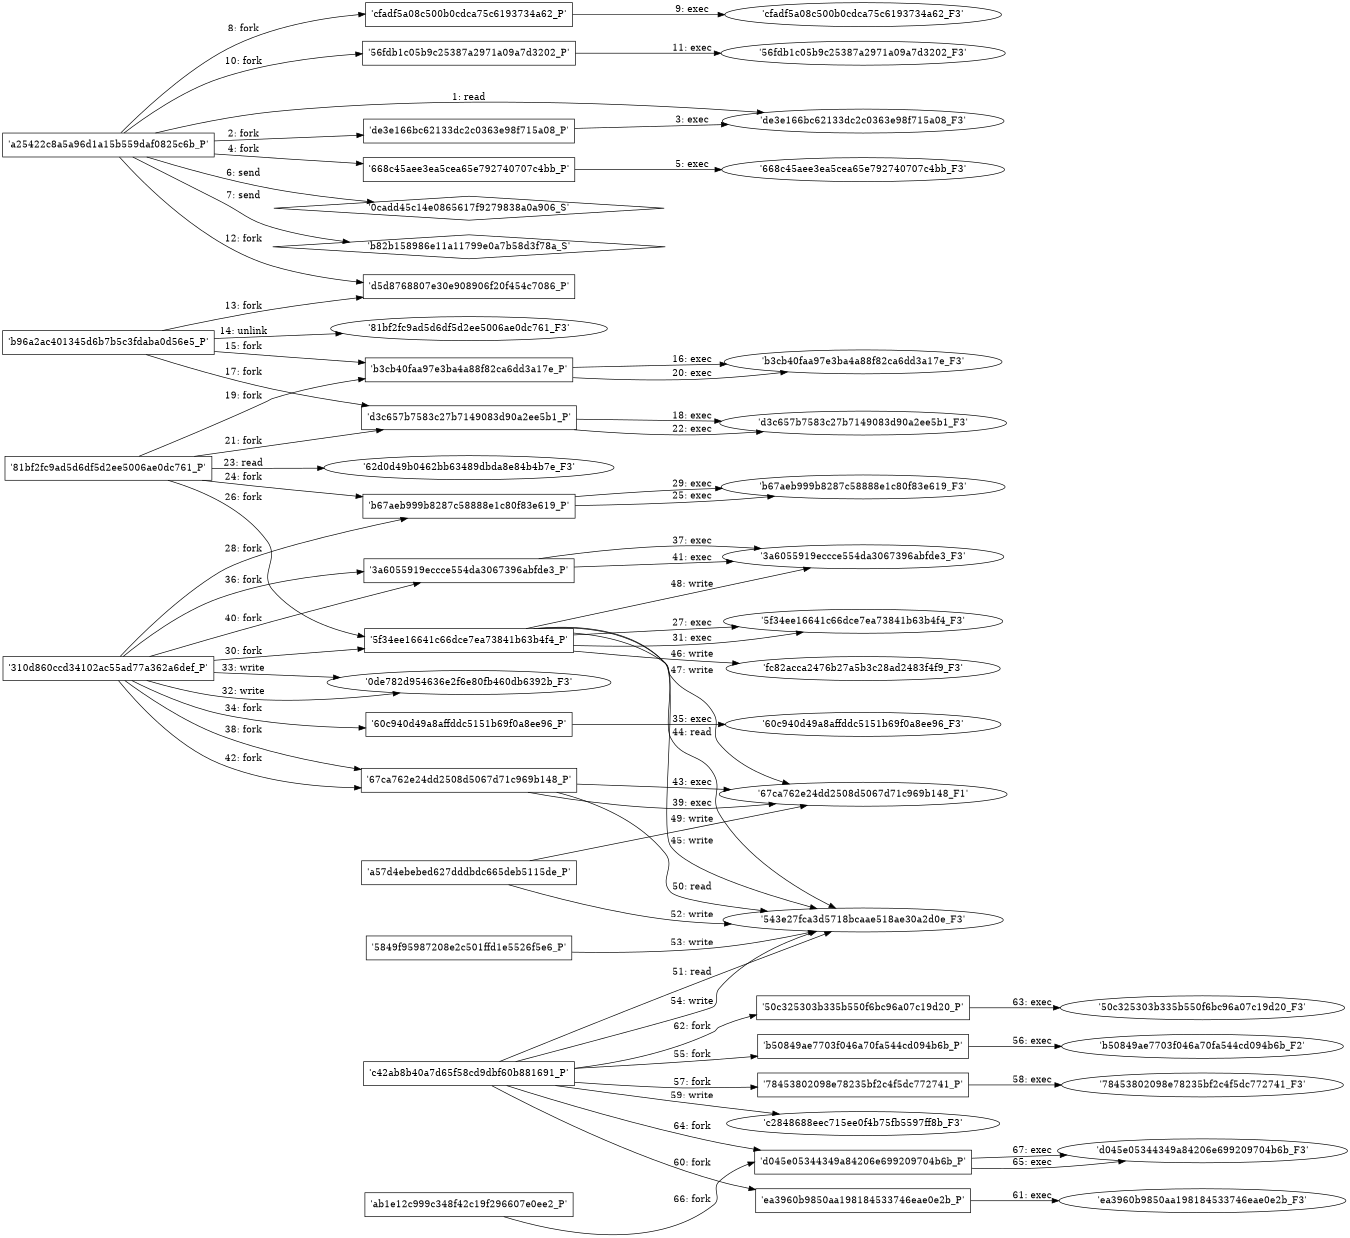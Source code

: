 digraph "D:\Learning\Paper\apt\基于CTI的攻击预警\Dataset\攻击图\ASGfromALLCTI\Threat Roundup for October 30 to November 6.dot" {
rankdir="LR"
size="9"
fixedsize="false"
splines="true"
nodesep=0.3
ranksep=0
fontsize=10
overlap="scalexy"
engine= "neato"
	"'de3e166bc62133dc2c0363e98f715a08_F3'" [node_type=file shape=ellipse]
	"'a25422c8a5a96d1a15b559daf0825c6b_P'" [node_type=Process shape=box]
	"'a25422c8a5a96d1a15b559daf0825c6b_P'" -> "'de3e166bc62133dc2c0363e98f715a08_F3'" [label="1: read"]
	"'a25422c8a5a96d1a15b559daf0825c6b_P'" [node_type=Process shape=box]
	"'de3e166bc62133dc2c0363e98f715a08_P'" [node_type=Process shape=box]
	"'a25422c8a5a96d1a15b559daf0825c6b_P'" -> "'de3e166bc62133dc2c0363e98f715a08_P'" [label="2: fork"]
	"'de3e166bc62133dc2c0363e98f715a08_P'" [node_type=Process shape=box]
	"'de3e166bc62133dc2c0363e98f715a08_F3'" [node_type=File shape=ellipse]
	"'de3e166bc62133dc2c0363e98f715a08_P'" -> "'de3e166bc62133dc2c0363e98f715a08_F3'" [label="3: exec"]
	"'a25422c8a5a96d1a15b559daf0825c6b_P'" [node_type=Process shape=box]
	"'668c45aee3ea5cea65e792740707c4bb_P'" [node_type=Process shape=box]
	"'a25422c8a5a96d1a15b559daf0825c6b_P'" -> "'668c45aee3ea5cea65e792740707c4bb_P'" [label="4: fork"]
	"'668c45aee3ea5cea65e792740707c4bb_P'" [node_type=Process shape=box]
	"'668c45aee3ea5cea65e792740707c4bb_F3'" [node_type=File shape=ellipse]
	"'668c45aee3ea5cea65e792740707c4bb_P'" -> "'668c45aee3ea5cea65e792740707c4bb_F3'" [label="5: exec"]
	"'0cadd45c14e0865617f9279838a0a906_S'" [node_type=Socket shape=diamond]
	"'a25422c8a5a96d1a15b559daf0825c6b_P'" [node_type=Process shape=box]
	"'a25422c8a5a96d1a15b559daf0825c6b_P'" -> "'0cadd45c14e0865617f9279838a0a906_S'" [label="6: send"]
	"'b82b158986e11a11799e0a7b58d3f78a_S'" [node_type=Socket shape=diamond]
	"'a25422c8a5a96d1a15b559daf0825c6b_P'" [node_type=Process shape=box]
	"'a25422c8a5a96d1a15b559daf0825c6b_P'" -> "'b82b158986e11a11799e0a7b58d3f78a_S'" [label="7: send"]
	"'a25422c8a5a96d1a15b559daf0825c6b_P'" [node_type=Process shape=box]
	"'cfadf5a08c500b0cdca75c6193734a62_P'" [node_type=Process shape=box]
	"'a25422c8a5a96d1a15b559daf0825c6b_P'" -> "'cfadf5a08c500b0cdca75c6193734a62_P'" [label="8: fork"]
	"'cfadf5a08c500b0cdca75c6193734a62_P'" [node_type=Process shape=box]
	"'cfadf5a08c500b0cdca75c6193734a62_F3'" [node_type=File shape=ellipse]
	"'cfadf5a08c500b0cdca75c6193734a62_P'" -> "'cfadf5a08c500b0cdca75c6193734a62_F3'" [label="9: exec"]
	"'a25422c8a5a96d1a15b559daf0825c6b_P'" [node_type=Process shape=box]
	"'56fdb1c05b9c25387a2971a09a7d3202_P'" [node_type=Process shape=box]
	"'a25422c8a5a96d1a15b559daf0825c6b_P'" -> "'56fdb1c05b9c25387a2971a09a7d3202_P'" [label="10: fork"]
	"'56fdb1c05b9c25387a2971a09a7d3202_P'" [node_type=Process shape=box]
	"'56fdb1c05b9c25387a2971a09a7d3202_F3'" [node_type=File shape=ellipse]
	"'56fdb1c05b9c25387a2971a09a7d3202_P'" -> "'56fdb1c05b9c25387a2971a09a7d3202_F3'" [label="11: exec"]
	"'a25422c8a5a96d1a15b559daf0825c6b_P'" [node_type=Process shape=box]
	"'d5d8768807e30e908906f20f454c7086_P'" [node_type=Process shape=box]
	"'a25422c8a5a96d1a15b559daf0825c6b_P'" -> "'d5d8768807e30e908906f20f454c7086_P'" [label="12: fork"]
	"'b96a2ac401345d6b7b5c3fdaba0d56e5_P'" [node_type=Process shape=box]
	"'d5d8768807e30e908906f20f454c7086_P'" [node_type=Process shape=box]
	"'b96a2ac401345d6b7b5c3fdaba0d56e5_P'" -> "'d5d8768807e30e908906f20f454c7086_P'" [label="13: fork"]
	"'81bf2fc9ad5d6df5d2ee5006ae0dc761_F3'" [node_type=file shape=ellipse]
	"'b96a2ac401345d6b7b5c3fdaba0d56e5_P'" [node_type=Process shape=box]
	"'b96a2ac401345d6b7b5c3fdaba0d56e5_P'" -> "'81bf2fc9ad5d6df5d2ee5006ae0dc761_F3'" [label="14: unlink"]
	"'b96a2ac401345d6b7b5c3fdaba0d56e5_P'" [node_type=Process shape=box]
	"'b3cb40faa97e3ba4a88f82ca6dd3a17e_P'" [node_type=Process shape=box]
	"'b96a2ac401345d6b7b5c3fdaba0d56e5_P'" -> "'b3cb40faa97e3ba4a88f82ca6dd3a17e_P'" [label="15: fork"]
	"'b3cb40faa97e3ba4a88f82ca6dd3a17e_P'" [node_type=Process shape=box]
	"'b3cb40faa97e3ba4a88f82ca6dd3a17e_F3'" [node_type=File shape=ellipse]
	"'b3cb40faa97e3ba4a88f82ca6dd3a17e_P'" -> "'b3cb40faa97e3ba4a88f82ca6dd3a17e_F3'" [label="16: exec"]
	"'b96a2ac401345d6b7b5c3fdaba0d56e5_P'" [node_type=Process shape=box]
	"'d3c657b7583c27b7149083d90a2ee5b1_P'" [node_type=Process shape=box]
	"'b96a2ac401345d6b7b5c3fdaba0d56e5_P'" -> "'d3c657b7583c27b7149083d90a2ee5b1_P'" [label="17: fork"]
	"'d3c657b7583c27b7149083d90a2ee5b1_P'" [node_type=Process shape=box]
	"'d3c657b7583c27b7149083d90a2ee5b1_F3'" [node_type=File shape=ellipse]
	"'d3c657b7583c27b7149083d90a2ee5b1_P'" -> "'d3c657b7583c27b7149083d90a2ee5b1_F3'" [label="18: exec"]
	"'81bf2fc9ad5d6df5d2ee5006ae0dc761_P'" [node_type=Process shape=box]
	"'b3cb40faa97e3ba4a88f82ca6dd3a17e_P'" [node_type=Process shape=box]
	"'81bf2fc9ad5d6df5d2ee5006ae0dc761_P'" -> "'b3cb40faa97e3ba4a88f82ca6dd3a17e_P'" [label="19: fork"]
	"'b3cb40faa97e3ba4a88f82ca6dd3a17e_P'" [node_type=Process shape=box]
	"'b3cb40faa97e3ba4a88f82ca6dd3a17e_F3'" [node_type=File shape=ellipse]
	"'b3cb40faa97e3ba4a88f82ca6dd3a17e_P'" -> "'b3cb40faa97e3ba4a88f82ca6dd3a17e_F3'" [label="20: exec"]
	"'81bf2fc9ad5d6df5d2ee5006ae0dc761_P'" [node_type=Process shape=box]
	"'d3c657b7583c27b7149083d90a2ee5b1_P'" [node_type=Process shape=box]
	"'81bf2fc9ad5d6df5d2ee5006ae0dc761_P'" -> "'d3c657b7583c27b7149083d90a2ee5b1_P'" [label="21: fork"]
	"'d3c657b7583c27b7149083d90a2ee5b1_P'" [node_type=Process shape=box]
	"'d3c657b7583c27b7149083d90a2ee5b1_F3'" [node_type=File shape=ellipse]
	"'d3c657b7583c27b7149083d90a2ee5b1_P'" -> "'d3c657b7583c27b7149083d90a2ee5b1_F3'" [label="22: exec"]
	"'62d0d49b0462bb63489dbda8e84b4b7e_F3'" [node_type=file shape=ellipse]
	"'81bf2fc9ad5d6df5d2ee5006ae0dc761_P'" [node_type=Process shape=box]
	"'81bf2fc9ad5d6df5d2ee5006ae0dc761_P'" -> "'62d0d49b0462bb63489dbda8e84b4b7e_F3'" [label="23: read"]
	"'81bf2fc9ad5d6df5d2ee5006ae0dc761_P'" [node_type=Process shape=box]
	"'b67aeb999b8287c58888e1c80f83e619_P'" [node_type=Process shape=box]
	"'81bf2fc9ad5d6df5d2ee5006ae0dc761_P'" -> "'b67aeb999b8287c58888e1c80f83e619_P'" [label="24: fork"]
	"'b67aeb999b8287c58888e1c80f83e619_P'" [node_type=Process shape=box]
	"'b67aeb999b8287c58888e1c80f83e619_F3'" [node_type=File shape=ellipse]
	"'b67aeb999b8287c58888e1c80f83e619_P'" -> "'b67aeb999b8287c58888e1c80f83e619_F3'" [label="25: exec"]
	"'81bf2fc9ad5d6df5d2ee5006ae0dc761_P'" [node_type=Process shape=box]
	"'5f34ee16641c66dce7ea73841b63b4f4_P'" [node_type=Process shape=box]
	"'81bf2fc9ad5d6df5d2ee5006ae0dc761_P'" -> "'5f34ee16641c66dce7ea73841b63b4f4_P'" [label="26: fork"]
	"'5f34ee16641c66dce7ea73841b63b4f4_P'" [node_type=Process shape=box]
	"'5f34ee16641c66dce7ea73841b63b4f4_F3'" [node_type=File shape=ellipse]
	"'5f34ee16641c66dce7ea73841b63b4f4_P'" -> "'5f34ee16641c66dce7ea73841b63b4f4_F3'" [label="27: exec"]
	"'310d860ccd34102ac55ad77a362a6def_P'" [node_type=Process shape=box]
	"'b67aeb999b8287c58888e1c80f83e619_P'" [node_type=Process shape=box]
	"'310d860ccd34102ac55ad77a362a6def_P'" -> "'b67aeb999b8287c58888e1c80f83e619_P'" [label="28: fork"]
	"'b67aeb999b8287c58888e1c80f83e619_P'" [node_type=Process shape=box]
	"'b67aeb999b8287c58888e1c80f83e619_F3'" [node_type=File shape=ellipse]
	"'b67aeb999b8287c58888e1c80f83e619_P'" -> "'b67aeb999b8287c58888e1c80f83e619_F3'" [label="29: exec"]
	"'310d860ccd34102ac55ad77a362a6def_P'" [node_type=Process shape=box]
	"'5f34ee16641c66dce7ea73841b63b4f4_P'" [node_type=Process shape=box]
	"'310d860ccd34102ac55ad77a362a6def_P'" -> "'5f34ee16641c66dce7ea73841b63b4f4_P'" [label="30: fork"]
	"'5f34ee16641c66dce7ea73841b63b4f4_P'" [node_type=Process shape=box]
	"'5f34ee16641c66dce7ea73841b63b4f4_F3'" [node_type=File shape=ellipse]
	"'5f34ee16641c66dce7ea73841b63b4f4_P'" -> "'5f34ee16641c66dce7ea73841b63b4f4_F3'" [label="31: exec"]
	"'0de782d954636e2f6e80fb460db6392b_F3'" [node_type=file shape=ellipse]
	"'310d860ccd34102ac55ad77a362a6def_P'" [node_type=Process shape=box]
	"'310d860ccd34102ac55ad77a362a6def_P'" -> "'0de782d954636e2f6e80fb460db6392b_F3'" [label="32: write"]
	"'0de782d954636e2f6e80fb460db6392b_F3'" [node_type=file shape=ellipse]
	"'310d860ccd34102ac55ad77a362a6def_P'" [node_type=Process shape=box]
	"'310d860ccd34102ac55ad77a362a6def_P'" -> "'0de782d954636e2f6e80fb460db6392b_F3'" [label="33: write"]
	"'310d860ccd34102ac55ad77a362a6def_P'" [node_type=Process shape=box]
	"'60c940d49a8affddc5151b69f0a8ee96_P'" [node_type=Process shape=box]
	"'310d860ccd34102ac55ad77a362a6def_P'" -> "'60c940d49a8affddc5151b69f0a8ee96_P'" [label="34: fork"]
	"'60c940d49a8affddc5151b69f0a8ee96_P'" [node_type=Process shape=box]
	"'60c940d49a8affddc5151b69f0a8ee96_F3'" [node_type=File shape=ellipse]
	"'60c940d49a8affddc5151b69f0a8ee96_P'" -> "'60c940d49a8affddc5151b69f0a8ee96_F3'" [label="35: exec"]
	"'310d860ccd34102ac55ad77a362a6def_P'" [node_type=Process shape=box]
	"'3a6055919eccce554da3067396abfde3_P'" [node_type=Process shape=box]
	"'310d860ccd34102ac55ad77a362a6def_P'" -> "'3a6055919eccce554da3067396abfde3_P'" [label="36: fork"]
	"'3a6055919eccce554da3067396abfde3_P'" [node_type=Process shape=box]
	"'3a6055919eccce554da3067396abfde3_F3'" [node_type=File shape=ellipse]
	"'3a6055919eccce554da3067396abfde3_P'" -> "'3a6055919eccce554da3067396abfde3_F3'" [label="37: exec"]
	"'310d860ccd34102ac55ad77a362a6def_P'" [node_type=Process shape=box]
	"'67ca762e24dd2508d5067d71c969b148_P'" [node_type=Process shape=box]
	"'310d860ccd34102ac55ad77a362a6def_P'" -> "'67ca762e24dd2508d5067d71c969b148_P'" [label="38: fork"]
	"'67ca762e24dd2508d5067d71c969b148_P'" [node_type=Process shape=box]
	"'67ca762e24dd2508d5067d71c969b148_F1'" [node_type=File shape=ellipse]
	"'67ca762e24dd2508d5067d71c969b148_P'" -> "'67ca762e24dd2508d5067d71c969b148_F1'" [label="39: exec"]
	"'310d860ccd34102ac55ad77a362a6def_P'" [node_type=Process shape=box]
	"'3a6055919eccce554da3067396abfde3_P'" [node_type=Process shape=box]
	"'310d860ccd34102ac55ad77a362a6def_P'" -> "'3a6055919eccce554da3067396abfde3_P'" [label="40: fork"]
	"'3a6055919eccce554da3067396abfde3_P'" [node_type=Process shape=box]
	"'3a6055919eccce554da3067396abfde3_F3'" [node_type=File shape=ellipse]
	"'3a6055919eccce554da3067396abfde3_P'" -> "'3a6055919eccce554da3067396abfde3_F3'" [label="41: exec"]
	"'310d860ccd34102ac55ad77a362a6def_P'" [node_type=Process shape=box]
	"'67ca762e24dd2508d5067d71c969b148_P'" [node_type=Process shape=box]
	"'310d860ccd34102ac55ad77a362a6def_P'" -> "'67ca762e24dd2508d5067d71c969b148_P'" [label="42: fork"]
	"'67ca762e24dd2508d5067d71c969b148_P'" [node_type=Process shape=box]
	"'67ca762e24dd2508d5067d71c969b148_F1'" [node_type=File shape=ellipse]
	"'67ca762e24dd2508d5067d71c969b148_P'" -> "'67ca762e24dd2508d5067d71c969b148_F1'" [label="43: exec"]
	"'543e27fca3d5718bcaae518ae30a2d0e_F3'" [node_type=file shape=ellipse]
	"'5f34ee16641c66dce7ea73841b63b4f4_P'" [node_type=Process shape=box]
	"'5f34ee16641c66dce7ea73841b63b4f4_P'" -> "'543e27fca3d5718bcaae518ae30a2d0e_F3'" [label="44: read"]
	"'543e27fca3d5718bcaae518ae30a2d0e_F3'" [node_type=file shape=ellipse]
	"'5f34ee16641c66dce7ea73841b63b4f4_P'" [node_type=Process shape=box]
	"'5f34ee16641c66dce7ea73841b63b4f4_P'" -> "'543e27fca3d5718bcaae518ae30a2d0e_F3'" [label="45: write"]
	"'fc82acca2476b27a5b3c28ad2483f4f9_F3'" [node_type=file shape=ellipse]
	"'5f34ee16641c66dce7ea73841b63b4f4_P'" [node_type=Process shape=box]
	"'5f34ee16641c66dce7ea73841b63b4f4_P'" -> "'fc82acca2476b27a5b3c28ad2483f4f9_F3'" [label="46: write"]
	"'67ca762e24dd2508d5067d71c969b148_F1'" [node_type=file shape=ellipse]
	"'5f34ee16641c66dce7ea73841b63b4f4_P'" [node_type=Process shape=box]
	"'5f34ee16641c66dce7ea73841b63b4f4_P'" -> "'67ca762e24dd2508d5067d71c969b148_F1'" [label="47: write"]
	"'3a6055919eccce554da3067396abfde3_F3'" [node_type=file shape=ellipse]
	"'5f34ee16641c66dce7ea73841b63b4f4_P'" [node_type=Process shape=box]
	"'5f34ee16641c66dce7ea73841b63b4f4_P'" -> "'3a6055919eccce554da3067396abfde3_F3'" [label="48: write"]
	"'67ca762e24dd2508d5067d71c969b148_F1'" [node_type=file shape=ellipse]
	"'a57d4ebebed627dddbdc665deb5115de_P'" [node_type=Process shape=box]
	"'a57d4ebebed627dddbdc665deb5115de_P'" -> "'67ca762e24dd2508d5067d71c969b148_F1'" [label="49: write"]
	"'543e27fca3d5718bcaae518ae30a2d0e_F3'" [node_type=file shape=ellipse]
	"'67ca762e24dd2508d5067d71c969b148_P'" [node_type=Process shape=box]
	"'67ca762e24dd2508d5067d71c969b148_P'" -> "'543e27fca3d5718bcaae518ae30a2d0e_F3'" [label="50: read"]
	"'543e27fca3d5718bcaae518ae30a2d0e_F3'" [node_type=file shape=ellipse]
	"'c42ab8b40a7d65f58cd9dbf60b881691_P'" [node_type=Process shape=box]
	"'c42ab8b40a7d65f58cd9dbf60b881691_P'" -> "'543e27fca3d5718bcaae518ae30a2d0e_F3'" [label="51: read"]
	"'543e27fca3d5718bcaae518ae30a2d0e_F3'" [node_type=file shape=ellipse]
	"'a57d4ebebed627dddbdc665deb5115de_P'" [node_type=Process shape=box]
	"'a57d4ebebed627dddbdc665deb5115de_P'" -> "'543e27fca3d5718bcaae518ae30a2d0e_F3'" [label="52: write"]
	"'543e27fca3d5718bcaae518ae30a2d0e_F3'" [node_type=file shape=ellipse]
	"'5849f95987208e2c501ffd1e5526f5e6_P'" [node_type=Process shape=box]
	"'5849f95987208e2c501ffd1e5526f5e6_P'" -> "'543e27fca3d5718bcaae518ae30a2d0e_F3'" [label="53: write"]
	"'543e27fca3d5718bcaae518ae30a2d0e_F3'" [node_type=file shape=ellipse]
	"'c42ab8b40a7d65f58cd9dbf60b881691_P'" [node_type=Process shape=box]
	"'c42ab8b40a7d65f58cd9dbf60b881691_P'" -> "'543e27fca3d5718bcaae518ae30a2d0e_F3'" [label="54: write"]
	"'c42ab8b40a7d65f58cd9dbf60b881691_P'" [node_type=Process shape=box]
	"'b50849ae7703f046a70fa544cd094b6b_P'" [node_type=Process shape=box]
	"'c42ab8b40a7d65f58cd9dbf60b881691_P'" -> "'b50849ae7703f046a70fa544cd094b6b_P'" [label="55: fork"]
	"'b50849ae7703f046a70fa544cd094b6b_P'" [node_type=Process shape=box]
	"'b50849ae7703f046a70fa544cd094b6b_F2'" [node_type=File shape=ellipse]
	"'b50849ae7703f046a70fa544cd094b6b_P'" -> "'b50849ae7703f046a70fa544cd094b6b_F2'" [label="56: exec"]
	"'c42ab8b40a7d65f58cd9dbf60b881691_P'" [node_type=Process shape=box]
	"'78453802098e78235bf2c4f5dc772741_P'" [node_type=Process shape=box]
	"'c42ab8b40a7d65f58cd9dbf60b881691_P'" -> "'78453802098e78235bf2c4f5dc772741_P'" [label="57: fork"]
	"'78453802098e78235bf2c4f5dc772741_P'" [node_type=Process shape=box]
	"'78453802098e78235bf2c4f5dc772741_F3'" [node_type=File shape=ellipse]
	"'78453802098e78235bf2c4f5dc772741_P'" -> "'78453802098e78235bf2c4f5dc772741_F3'" [label="58: exec"]
	"'c2848688eec715ee0f4b75fb5597ff8b_F3'" [node_type=file shape=ellipse]
	"'c42ab8b40a7d65f58cd9dbf60b881691_P'" [node_type=Process shape=box]
	"'c42ab8b40a7d65f58cd9dbf60b881691_P'" -> "'c2848688eec715ee0f4b75fb5597ff8b_F3'" [label="59: write"]
	"'c42ab8b40a7d65f58cd9dbf60b881691_P'" [node_type=Process shape=box]
	"'ea3960b9850aa198184533746eae0e2b_P'" [node_type=Process shape=box]
	"'c42ab8b40a7d65f58cd9dbf60b881691_P'" -> "'ea3960b9850aa198184533746eae0e2b_P'" [label="60: fork"]
	"'ea3960b9850aa198184533746eae0e2b_P'" [node_type=Process shape=box]
	"'ea3960b9850aa198184533746eae0e2b_F3'" [node_type=File shape=ellipse]
	"'ea3960b9850aa198184533746eae0e2b_P'" -> "'ea3960b9850aa198184533746eae0e2b_F3'" [label="61: exec"]
	"'c42ab8b40a7d65f58cd9dbf60b881691_P'" [node_type=Process shape=box]
	"'50c325303b335b550f6bc96a07c19d20_P'" [node_type=Process shape=box]
	"'c42ab8b40a7d65f58cd9dbf60b881691_P'" -> "'50c325303b335b550f6bc96a07c19d20_P'" [label="62: fork"]
	"'50c325303b335b550f6bc96a07c19d20_P'" [node_type=Process shape=box]
	"'50c325303b335b550f6bc96a07c19d20_F3'" [node_type=File shape=ellipse]
	"'50c325303b335b550f6bc96a07c19d20_P'" -> "'50c325303b335b550f6bc96a07c19d20_F3'" [label="63: exec"]
	"'c42ab8b40a7d65f58cd9dbf60b881691_P'" [node_type=Process shape=box]
	"'d045e05344349a84206e699209704b6b_P'" [node_type=Process shape=box]
	"'c42ab8b40a7d65f58cd9dbf60b881691_P'" -> "'d045e05344349a84206e699209704b6b_P'" [label="64: fork"]
	"'d045e05344349a84206e699209704b6b_P'" [node_type=Process shape=box]
	"'d045e05344349a84206e699209704b6b_F3'" [node_type=File shape=ellipse]
	"'d045e05344349a84206e699209704b6b_P'" -> "'d045e05344349a84206e699209704b6b_F3'" [label="65: exec"]
	"'ab1e12c999c348f42c19f296607e0ee2_P'" [node_type=Process shape=box]
	"'d045e05344349a84206e699209704b6b_P'" [node_type=Process shape=box]
	"'ab1e12c999c348f42c19f296607e0ee2_P'" -> "'d045e05344349a84206e699209704b6b_P'" [label="66: fork"]
	"'d045e05344349a84206e699209704b6b_P'" [node_type=Process shape=box]
	"'d045e05344349a84206e699209704b6b_F3'" [node_type=File shape=ellipse]
	"'d045e05344349a84206e699209704b6b_P'" -> "'d045e05344349a84206e699209704b6b_F3'" [label="67: exec"]
}
